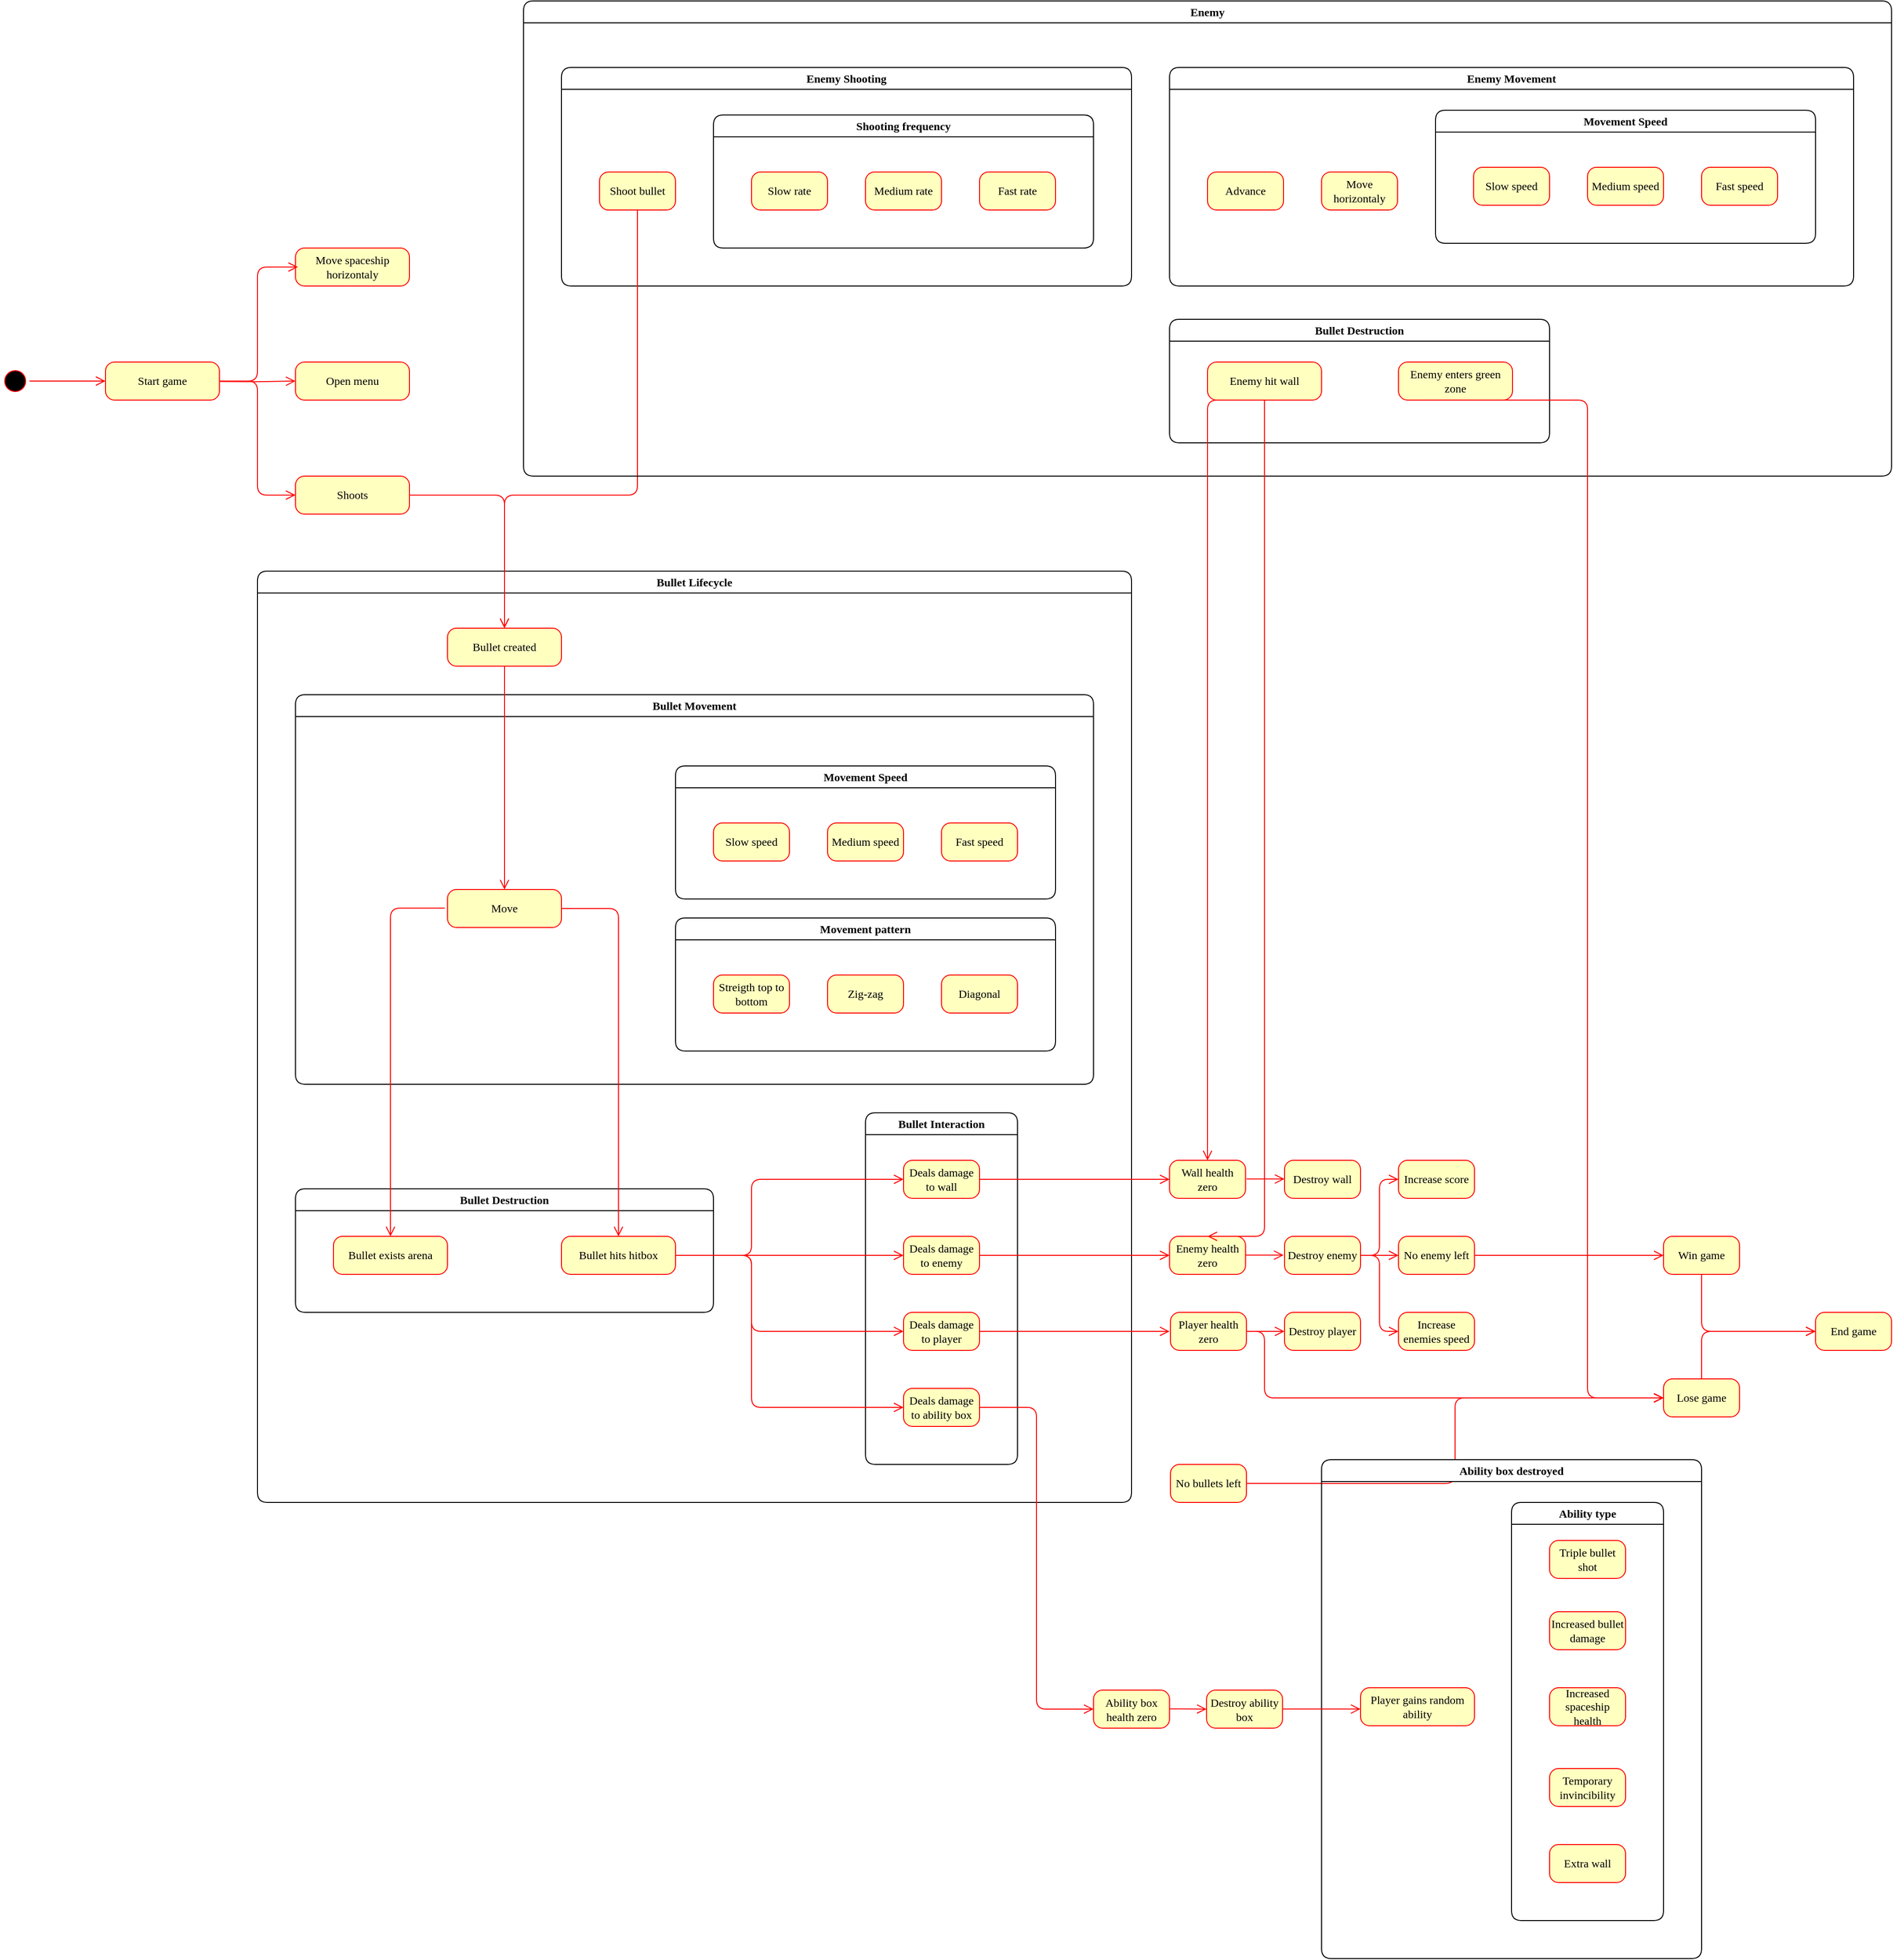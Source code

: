 <mxfile version="26.0.16">
  <diagram name="Page-1" id="58cdce13-f638-feb5-8d6f-7d28b1aa9fa0">
    <mxGraphModel dx="2868" dy="2520" grid="1" gridSize="10" guides="1" tooltips="1" connect="1" arrows="1" fold="1" page="1" pageScale="1" pageWidth="1100" pageHeight="850" background="none" math="0" shadow="0">
      <root>
        <mxCell id="0" />
        <mxCell id="1" parent="0" />
        <mxCell id="GzeZsDVcEpQS9nTUBENs-1" value="" style="ellipse;html=1;shape=startState;fillColor=#000000;strokeColor=#ff0000;rounded=1;shadow=0;comic=0;labelBackgroundColor=none;fontFamily=Verdana;fontSize=12;fontColor=#000000;align=center;direction=south;" vertex="1" parent="1">
          <mxGeometry x="130" y="5" width="30" height="30" as="geometry" />
        </mxCell>
        <mxCell id="GzeZsDVcEpQS9nTUBENs-2" value="&lt;font style=&quot;color: rgb(0, 0, 0);&quot;&gt;Start game&lt;/font&gt;" style="rounded=1;whiteSpace=wrap;html=1;arcSize=24;fillColor=#ffffc0;strokeColor=#ff0000;shadow=0;comic=0;labelBackgroundColor=none;fontFamily=Verdana;fontSize=12;fontColor=#000000;align=center;" vertex="1" parent="1">
          <mxGeometry x="240" width="120" height="40" as="geometry" />
        </mxCell>
        <mxCell id="GzeZsDVcEpQS9nTUBENs-3" style="edgeStyle=orthogonalEdgeStyle;html=1;labelBackgroundColor=none;endArrow=open;endSize=8;strokeColor=#ff0000;fontFamily=Verdana;fontSize=12;align=left;" edge="1" source="GzeZsDVcEpQS9nTUBENs-1" target="GzeZsDVcEpQS9nTUBENs-2" parent="1">
          <mxGeometry relative="1" as="geometry" />
        </mxCell>
        <mxCell id="GzeZsDVcEpQS9nTUBENs-4" value="&lt;span style=&quot;color: rgb(0, 0, 0);&quot;&gt;Open menu&lt;/span&gt;" style="rounded=1;whiteSpace=wrap;html=1;arcSize=24;fillColor=#ffffc0;strokeColor=#ff0000;shadow=0;comic=0;labelBackgroundColor=none;fontFamily=Verdana;fontSize=12;fontColor=#000000;align=center;" vertex="1" parent="1">
          <mxGeometry x="440" width="120" height="40" as="geometry" />
        </mxCell>
        <mxCell id="GzeZsDVcEpQS9nTUBENs-5" style="edgeStyle=orthogonalEdgeStyle;html=1;labelBackgroundColor=none;endArrow=open;endSize=8;strokeColor=#ff0000;fontFamily=Verdana;fontSize=12;align=left;exitX=1.007;exitY=0.514;exitDx=0;exitDy=0;exitPerimeter=0;" edge="1" parent="1" target="GzeZsDVcEpQS9nTUBENs-4" source="GzeZsDVcEpQS9nTUBENs-2">
          <mxGeometry relative="1" as="geometry">
            <mxPoint x="360" y="40" as="sourcePoint" />
            <Array as="points" />
          </mxGeometry>
        </mxCell>
        <mxCell id="GzeZsDVcEpQS9nTUBENs-8" value="&lt;font style=&quot;color: rgb(0, 0, 0);&quot;&gt;Move spaceship horizontaly&lt;/font&gt;" style="rounded=1;whiteSpace=wrap;html=1;arcSize=24;fillColor=#ffffc0;strokeColor=#ff0000;shadow=0;comic=0;labelBackgroundColor=none;fontFamily=Verdana;fontSize=12;fontColor=#000000;align=center;" vertex="1" parent="1">
          <mxGeometry x="440" y="-120" width="120" height="40" as="geometry" />
        </mxCell>
        <mxCell id="GzeZsDVcEpQS9nTUBENs-9" style="edgeStyle=orthogonalEdgeStyle;html=1;labelBackgroundColor=none;endArrow=open;endSize=8;strokeColor=#ff0000;fontFamily=Verdana;fontSize=12;align=left;exitX=1;exitY=0.5;exitDx=0;exitDy=0;entryX=0.022;entryY=0.489;entryDx=0;entryDy=0;entryPerimeter=0;" edge="1" parent="1" target="GzeZsDVcEpQS9nTUBENs-8" source="GzeZsDVcEpQS9nTUBENs-2">
          <mxGeometry relative="1" as="geometry">
            <mxPoint x="360" y="-80" as="sourcePoint" />
            <Array as="points">
              <mxPoint x="400" y="20" />
              <mxPoint x="400" y="-100" />
              <mxPoint x="443" y="-100" />
            </Array>
          </mxGeometry>
        </mxCell>
        <mxCell id="GzeZsDVcEpQS9nTUBENs-12" value="&lt;span style=&quot;color: rgb(0, 0, 0);&quot;&gt;Shoots&lt;/span&gt;" style="rounded=1;whiteSpace=wrap;html=1;arcSize=24;fillColor=#ffffc0;strokeColor=#ff0000;shadow=0;comic=0;labelBackgroundColor=none;fontFamily=Verdana;fontSize=12;fontColor=#000000;align=center;" vertex="1" parent="1">
          <mxGeometry x="440" y="120" width="120" height="40" as="geometry" />
        </mxCell>
        <mxCell id="GzeZsDVcEpQS9nTUBENs-14" style="edgeStyle=orthogonalEdgeStyle;html=1;labelBackgroundColor=none;endArrow=open;endSize=8;strokeColor=#ff0000;fontFamily=Verdana;fontSize=12;align=left;exitX=1;exitY=0.5;exitDx=0;exitDy=0;entryX=0;entryY=0.5;entryDx=0;entryDy=0;" edge="1" parent="1" source="GzeZsDVcEpQS9nTUBENs-2" target="GzeZsDVcEpQS9nTUBENs-12">
          <mxGeometry relative="1" as="geometry">
            <mxPoint x="370" y="50" as="sourcePoint" />
            <mxPoint x="453" y="-71" as="targetPoint" />
            <Array as="points">
              <mxPoint x="400" y="20" />
              <mxPoint x="400" y="140" />
            </Array>
          </mxGeometry>
        </mxCell>
        <mxCell id="GzeZsDVcEpQS9nTUBENs-39" value="Bullet Lifecycle" style="swimlane;whiteSpace=wrap;html=1;rounded=1;shadow=0;comic=0;labelBackgroundColor=none;strokeWidth=1;fontFamily=Verdana;fontSize=12;align=center;" vertex="1" parent="1">
          <mxGeometry x="400" y="220" width="920" height="980" as="geometry">
            <mxRectangle x="95" y="495" width="100" height="30" as="alternateBounds" />
          </mxGeometry>
        </mxCell>
        <mxCell id="GzeZsDVcEpQS9nTUBENs-40" value="Bullet Movement" style="swimlane;whiteSpace=wrap;html=1;rounded=1;shadow=0;comic=0;labelBackgroundColor=none;strokeWidth=1;fontFamily=Verdana;fontSize=12;align=center;" vertex="1" parent="GzeZsDVcEpQS9nTUBENs-39">
          <mxGeometry x="40" y="130" width="840" height="410" as="geometry">
            <mxRectangle x="95" y="495" width="100" height="30" as="alternateBounds" />
          </mxGeometry>
        </mxCell>
        <mxCell id="GzeZsDVcEpQS9nTUBENs-45" value="Movement Speed" style="swimlane;whiteSpace=wrap;html=1;rounded=1;shadow=0;comic=0;labelBackgroundColor=none;strokeWidth=1;fontFamily=Verdana;fontSize=12;align=center;" vertex="1" parent="GzeZsDVcEpQS9nTUBENs-40">
          <mxGeometry x="400" y="75" width="400" height="140" as="geometry">
            <mxRectangle x="95" y="495" width="100" height="30" as="alternateBounds" />
          </mxGeometry>
        </mxCell>
        <mxCell id="GzeZsDVcEpQS9nTUBENs-46" value="&lt;font style=&quot;color: rgb(0, 0, 0);&quot;&gt;Slow speed&lt;/font&gt;" style="rounded=1;whiteSpace=wrap;html=1;arcSize=24;fillColor=#ffffc0;strokeColor=#ff0000;shadow=0;comic=0;labelBackgroundColor=none;fontFamily=Verdana;fontSize=12;fontColor=#000000;align=center;" vertex="1" parent="GzeZsDVcEpQS9nTUBENs-45">
          <mxGeometry x="40" y="60" width="80" height="40" as="geometry" />
        </mxCell>
        <mxCell id="GzeZsDVcEpQS9nTUBENs-47" value="&lt;font style=&quot;color: rgb(0, 0, 0);&quot;&gt;Medium speed&lt;/font&gt;" style="rounded=1;whiteSpace=wrap;html=1;arcSize=24;fillColor=#ffffc0;strokeColor=#ff0000;shadow=0;comic=0;labelBackgroundColor=none;fontFamily=Verdana;fontSize=12;fontColor=#000000;align=center;" vertex="1" parent="GzeZsDVcEpQS9nTUBENs-45">
          <mxGeometry x="160" y="60" width="80" height="40" as="geometry" />
        </mxCell>
        <mxCell id="GzeZsDVcEpQS9nTUBENs-48" value="&lt;font style=&quot;color: rgb(0, 0, 0);&quot;&gt;Fast speed&lt;/font&gt;" style="rounded=1;whiteSpace=wrap;html=1;arcSize=24;fillColor=#ffffc0;strokeColor=#ff0000;shadow=0;comic=0;labelBackgroundColor=none;fontFamily=Verdana;fontSize=12;fontColor=#000000;align=center;" vertex="1" parent="GzeZsDVcEpQS9nTUBENs-45">
          <mxGeometry x="280" y="60" width="80" height="40" as="geometry" />
        </mxCell>
        <mxCell id="GzeZsDVcEpQS9nTUBENs-49" value="Movement pattern" style="swimlane;whiteSpace=wrap;html=1;rounded=1;shadow=0;comic=0;labelBackgroundColor=none;strokeWidth=1;fontFamily=Verdana;fontSize=12;align=center;" vertex="1" parent="GzeZsDVcEpQS9nTUBENs-40">
          <mxGeometry x="400" y="235" width="400" height="140" as="geometry">
            <mxRectangle x="95" y="495" width="100" height="30" as="alternateBounds" />
          </mxGeometry>
        </mxCell>
        <mxCell id="GzeZsDVcEpQS9nTUBENs-50" value="&lt;font style=&quot;color: rgb(0, 0, 0);&quot;&gt;Streigth top to bottom&lt;/font&gt;" style="rounded=1;whiteSpace=wrap;html=1;arcSize=24;fillColor=#ffffc0;strokeColor=#ff0000;shadow=0;comic=0;labelBackgroundColor=none;fontFamily=Verdana;fontSize=12;fontColor=#000000;align=center;" vertex="1" parent="GzeZsDVcEpQS9nTUBENs-49">
          <mxGeometry x="40" y="60" width="80" height="40" as="geometry" />
        </mxCell>
        <mxCell id="GzeZsDVcEpQS9nTUBENs-51" value="&lt;font style=&quot;color: rgb(0, 0, 0);&quot;&gt;Zig-zag&lt;/font&gt;" style="rounded=1;whiteSpace=wrap;html=1;arcSize=24;fillColor=#ffffc0;strokeColor=#ff0000;shadow=0;comic=0;labelBackgroundColor=none;fontFamily=Verdana;fontSize=12;fontColor=#000000;align=center;" vertex="1" parent="GzeZsDVcEpQS9nTUBENs-49">
          <mxGeometry x="160" y="60" width="80" height="40" as="geometry" />
        </mxCell>
        <mxCell id="GzeZsDVcEpQS9nTUBENs-52" value="&lt;font style=&quot;color: rgb(0, 0, 0);&quot;&gt;Diagonal&lt;/font&gt;" style="rounded=1;whiteSpace=wrap;html=1;arcSize=24;fillColor=#ffffc0;strokeColor=#ff0000;shadow=0;comic=0;labelBackgroundColor=none;fontFamily=Verdana;fontSize=12;fontColor=#000000;align=center;" vertex="1" parent="GzeZsDVcEpQS9nTUBENs-49">
          <mxGeometry x="280" y="60" width="80" height="40" as="geometry" />
        </mxCell>
        <mxCell id="GzeZsDVcEpQS9nTUBENs-42" value="&lt;font style=&quot;color: rgb(0, 0, 0);&quot;&gt;Move&lt;/font&gt;" style="rounded=1;whiteSpace=wrap;html=1;arcSize=24;fillColor=#ffffc0;strokeColor=#ff0000;shadow=0;comic=0;labelBackgroundColor=none;fontFamily=Verdana;fontSize=12;fontColor=#000000;align=center;" vertex="1" parent="GzeZsDVcEpQS9nTUBENs-40">
          <mxGeometry x="160" y="205" width="120" height="40" as="geometry" />
        </mxCell>
        <mxCell id="GzeZsDVcEpQS9nTUBENs-41" value="&lt;font style=&quot;color: rgb(0, 0, 0);&quot;&gt;Bullet created&lt;/font&gt;" style="rounded=1;whiteSpace=wrap;html=1;arcSize=24;fillColor=#ffffc0;strokeColor=#ff0000;shadow=0;comic=0;labelBackgroundColor=none;fontFamily=Verdana;fontSize=12;fontColor=#000000;align=center;" vertex="1" parent="GzeZsDVcEpQS9nTUBENs-39">
          <mxGeometry x="200" y="60" width="120" height="40" as="geometry" />
        </mxCell>
        <mxCell id="GzeZsDVcEpQS9nTUBENs-43" style="edgeStyle=orthogonalEdgeStyle;html=1;labelBackgroundColor=none;endArrow=open;endSize=8;strokeColor=#ff0000;fontFamily=Verdana;fontSize=12;align=left;exitX=0.5;exitY=1;exitDx=0;exitDy=0;entryX=0.5;entryY=0;entryDx=0;entryDy=0;" edge="1" parent="GzeZsDVcEpQS9nTUBENs-39" source="GzeZsDVcEpQS9nTUBENs-41" target="GzeZsDVcEpQS9nTUBENs-42">
          <mxGeometry relative="1" as="geometry">
            <mxPoint x="240" y="100" as="sourcePoint" />
            <mxPoint x="-80" y="220" as="targetPoint" />
            <Array as="points">
              <mxPoint x="260" y="180" />
              <mxPoint x="260" y="180" />
            </Array>
          </mxGeometry>
        </mxCell>
        <mxCell id="GzeZsDVcEpQS9nTUBENs-55" value="Bullet Interaction" style="swimlane;whiteSpace=wrap;html=1;rounded=1;shadow=0;comic=0;labelBackgroundColor=none;strokeWidth=1;fontFamily=Verdana;fontSize=12;align=center;" vertex="1" parent="GzeZsDVcEpQS9nTUBENs-39">
          <mxGeometry x="640" y="570" width="160" height="370" as="geometry">
            <mxRectangle x="95" y="495" width="100" height="30" as="alternateBounds" />
          </mxGeometry>
        </mxCell>
        <mxCell id="GzeZsDVcEpQS9nTUBENs-152" value="&lt;font style=&quot;color: rgb(0, 0, 0);&quot;&gt;Deals damage to player&lt;/font&gt;" style="rounded=1;whiteSpace=wrap;html=1;arcSize=24;fillColor=#ffffc0;strokeColor=#ff0000;shadow=0;comic=0;labelBackgroundColor=none;fontFamily=Verdana;fontSize=12;fontColor=#000000;align=center;" vertex="1" parent="GzeZsDVcEpQS9nTUBENs-55">
          <mxGeometry x="40" y="210" width="80" height="40" as="geometry" />
        </mxCell>
        <mxCell id="GzeZsDVcEpQS9nTUBENs-151" value="&lt;font style=&quot;color: rgb(0, 0, 0);&quot;&gt;Deals damage to ability box&lt;/font&gt;" style="rounded=1;whiteSpace=wrap;html=1;arcSize=24;fillColor=#ffffc0;strokeColor=#ff0000;shadow=0;comic=0;labelBackgroundColor=none;fontFamily=Verdana;fontSize=12;fontColor=#000000;align=center;" vertex="1" parent="GzeZsDVcEpQS9nTUBENs-55">
          <mxGeometry x="40" y="290" width="80" height="40" as="geometry" />
        </mxCell>
        <mxCell id="GzeZsDVcEpQS9nTUBENs-195" value="&lt;font style=&quot;color: rgb(0, 0, 0);&quot;&gt;Deals damage to enemy&lt;/font&gt;" style="rounded=1;whiteSpace=wrap;html=1;arcSize=24;fillColor=#ffffc0;strokeColor=#ff0000;shadow=0;comic=0;labelBackgroundColor=none;fontFamily=Verdana;fontSize=12;fontColor=#000000;align=center;" vertex="1" parent="GzeZsDVcEpQS9nTUBENs-55">
          <mxGeometry x="40" y="130" width="80" height="40" as="geometry" />
        </mxCell>
        <mxCell id="GzeZsDVcEpQS9nTUBENs-194" value="&lt;font style=&quot;color: rgb(0, 0, 0);&quot;&gt;Deals damage to wall&lt;/font&gt;" style="rounded=1;whiteSpace=wrap;html=1;arcSize=24;fillColor=#ffffc0;strokeColor=#ff0000;shadow=0;comic=0;labelBackgroundColor=none;fontFamily=Verdana;fontSize=12;fontColor=#000000;align=center;" vertex="1" parent="GzeZsDVcEpQS9nTUBENs-55">
          <mxGeometry x="40" y="50" width="80" height="40" as="geometry" />
        </mxCell>
        <mxCell id="GzeZsDVcEpQS9nTUBENs-25" value="Bullet Destruction" style="swimlane;whiteSpace=wrap;html=1;rounded=1;shadow=0;comic=0;labelBackgroundColor=none;strokeWidth=1;fontFamily=Verdana;fontSize=12;align=center;startSize=23;" vertex="1" parent="GzeZsDVcEpQS9nTUBENs-39">
          <mxGeometry x="40" y="650" width="440" height="130" as="geometry">
            <mxRectangle x="95" y="495" width="100" height="30" as="alternateBounds" />
          </mxGeometry>
        </mxCell>
        <mxCell id="GzeZsDVcEpQS9nTUBENs-37" value="&lt;font style=&quot;color: rgb(0, 0, 0);&quot;&gt;Bullet exists arena&lt;/font&gt;" style="rounded=1;whiteSpace=wrap;html=1;arcSize=24;fillColor=#ffffc0;strokeColor=#ff0000;shadow=0;comic=0;labelBackgroundColor=none;fontFamily=Verdana;fontSize=12;fontColor=#000000;align=center;" vertex="1" parent="GzeZsDVcEpQS9nTUBENs-25">
          <mxGeometry x="40" y="50" width="120" height="40" as="geometry" />
        </mxCell>
        <mxCell id="GzeZsDVcEpQS9nTUBENs-83" value="&lt;font style=&quot;color: rgb(0, 0, 0);&quot;&gt;Bullet hits hitbox&lt;/font&gt;" style="rounded=1;whiteSpace=wrap;html=1;arcSize=24;fillColor=#ffffc0;strokeColor=#ff0000;shadow=0;comic=0;labelBackgroundColor=none;fontFamily=Verdana;fontSize=12;fontColor=#000000;align=center;" vertex="1" parent="GzeZsDVcEpQS9nTUBENs-25">
          <mxGeometry x="280" y="50" width="120" height="40" as="geometry" />
        </mxCell>
        <mxCell id="GzeZsDVcEpQS9nTUBENs-53" style="edgeStyle=orthogonalEdgeStyle;html=1;labelBackgroundColor=none;endArrow=open;endSize=8;strokeColor=#ff0000;fontFamily=Verdana;fontSize=12;align=left;exitX=-0.023;exitY=0.49;exitDx=0;exitDy=0;exitPerimeter=0;entryX=0.5;entryY=0;entryDx=0;entryDy=0;" edge="1" parent="GzeZsDVcEpQS9nTUBENs-39" source="GzeZsDVcEpQS9nTUBENs-42" target="GzeZsDVcEpQS9nTUBENs-37">
          <mxGeometry relative="1" as="geometry">
            <mxPoint x="240" y="335" as="sourcePoint" />
            <mxPoint x="120" y="635" as="targetPoint" />
            <Array as="points">
              <mxPoint x="140" y="355" />
            </Array>
          </mxGeometry>
        </mxCell>
        <mxCell id="GzeZsDVcEpQS9nTUBENs-54" style="edgeStyle=orthogonalEdgeStyle;html=1;labelBackgroundColor=none;endArrow=open;endSize=8;strokeColor=#ff0000;fontFamily=Verdana;fontSize=12;align=left;exitX=1;exitY=0.5;exitDx=0;exitDy=0;entryX=0.5;entryY=0;entryDx=0;entryDy=0;" edge="1" parent="GzeZsDVcEpQS9nTUBENs-39" source="GzeZsDVcEpQS9nTUBENs-42" target="GzeZsDVcEpQS9nTUBENs-83">
          <mxGeometry relative="1" as="geometry">
            <mxPoint x="130" y="280" as="sourcePoint" />
            <mxPoint x="360" y="635" as="targetPoint" />
            <Array as="points">
              <mxPoint x="380" y="355" />
            </Array>
          </mxGeometry>
        </mxCell>
        <mxCell id="GzeZsDVcEpQS9nTUBENs-85" style="edgeStyle=orthogonalEdgeStyle;html=1;labelBackgroundColor=none;endArrow=open;endSize=8;strokeColor=#ff0000;fontFamily=Verdana;fontSize=12;align=left;exitX=1;exitY=0.5;exitDx=0;exitDy=0;entryX=0;entryY=0.5;entryDx=0;entryDy=0;" edge="1" parent="GzeZsDVcEpQS9nTUBENs-39" source="GzeZsDVcEpQS9nTUBENs-83">
          <mxGeometry relative="1" as="geometry">
            <mxPoint x="330" y="365" as="sourcePoint" />
            <mxPoint x="680" y="640" as="targetPoint" />
            <Array as="points">
              <mxPoint x="520" y="720" />
              <mxPoint x="520" y="640" />
            </Array>
          </mxGeometry>
        </mxCell>
        <mxCell id="GzeZsDVcEpQS9nTUBENs-87" style="edgeStyle=orthogonalEdgeStyle;html=1;labelBackgroundColor=none;endArrow=open;endSize=8;strokeColor=#ff0000;fontFamily=Verdana;fontSize=12;align=left;entryX=0;entryY=0.5;entryDx=0;entryDy=0;exitX=1;exitY=0.5;exitDx=0;exitDy=0;" edge="1" parent="GzeZsDVcEpQS9nTUBENs-39" source="GzeZsDVcEpQS9nTUBENs-83">
          <mxGeometry relative="1" as="geometry">
            <mxPoint x="450" y="730" as="sourcePoint" />
            <mxPoint x="680" y="800" as="targetPoint" />
            <Array as="points">
              <mxPoint x="520" y="720" />
              <mxPoint x="520" y="800" />
            </Array>
          </mxGeometry>
        </mxCell>
        <mxCell id="GzeZsDVcEpQS9nTUBENs-135" style="edgeStyle=elbowEdgeStyle;html=1;labelBackgroundColor=none;endArrow=open;endSize=8;strokeColor=#ff0000;fontFamily=Verdana;fontSize=12;align=left;entryX=0;entryY=0.5;entryDx=0;entryDy=0;" edge="1" parent="GzeZsDVcEpQS9nTUBENs-39">
          <mxGeometry relative="1" as="geometry">
            <mxPoint x="760" y="720" as="sourcePoint" />
            <mxPoint x="960" y="720" as="targetPoint" />
          </mxGeometry>
        </mxCell>
        <mxCell id="GzeZsDVcEpQS9nTUBENs-86" style="edgeStyle=orthogonalEdgeStyle;html=1;labelBackgroundColor=none;endArrow=open;endSize=8;strokeColor=#ff0000;fontFamily=Verdana;fontSize=12;align=left;entryX=0;entryY=0.5;entryDx=0;entryDy=0;" edge="1" parent="1">
          <mxGeometry relative="1" as="geometry">
            <mxPoint x="840" y="940" as="sourcePoint" />
            <mxPoint x="1080" y="940" as="targetPoint" />
            <Array as="points">
              <mxPoint x="1000" y="940" />
              <mxPoint x="1000" y="940" />
            </Array>
          </mxGeometry>
        </mxCell>
        <mxCell id="GzeZsDVcEpQS9nTUBENs-88" style="edgeStyle=orthogonalEdgeStyle;html=1;labelBackgroundColor=none;endArrow=open;endSize=8;strokeColor=#ff0000;fontFamily=Verdana;fontSize=12;align=left;entryX=0;entryY=0.5;entryDx=0;entryDy=0;" edge="1" parent="1">
          <mxGeometry relative="1" as="geometry">
            <mxPoint x="840" y="940" as="sourcePoint" />
            <mxPoint x="1080" y="1100" as="targetPoint" />
            <Array as="points">
              <mxPoint x="920" y="940" />
              <mxPoint x="920" y="1100" />
            </Array>
          </mxGeometry>
        </mxCell>
        <mxCell id="GzeZsDVcEpQS9nTUBENs-90" style="edgeStyle=orthogonalEdgeStyle;html=1;labelBackgroundColor=none;endArrow=open;endSize=8;strokeColor=#ff0000;fontFamily=Verdana;fontSize=12;align=left;exitX=1;exitY=0.5;exitDx=0;exitDy=0;entryX=0.5;entryY=0;entryDx=0;entryDy=0;" edge="1" parent="1" source="GzeZsDVcEpQS9nTUBENs-12" target="GzeZsDVcEpQS9nTUBENs-41">
          <mxGeometry relative="1" as="geometry">
            <mxPoint x="670" y="330" as="sourcePoint" />
            <mxPoint x="920" y="30" as="targetPoint" />
            <Array as="points">
              <mxPoint x="660" y="140" />
            </Array>
          </mxGeometry>
        </mxCell>
        <mxCell id="GzeZsDVcEpQS9nTUBENs-91" value="Shooting frequency" style="swimlane;whiteSpace=wrap;html=1;rounded=1;shadow=0;comic=0;labelBackgroundColor=none;strokeWidth=1;fontFamily=Verdana;fontSize=12;align=center;" vertex="1" parent="1">
          <mxGeometry x="880" y="-260" width="400" height="140" as="geometry">
            <mxRectangle x="95" y="495" width="100" height="30" as="alternateBounds" />
          </mxGeometry>
        </mxCell>
        <mxCell id="GzeZsDVcEpQS9nTUBENs-92" value="&lt;font style=&quot;color: rgb(0, 0, 0);&quot;&gt;Slow rate&lt;/font&gt;" style="rounded=1;whiteSpace=wrap;html=1;arcSize=24;fillColor=#ffffc0;strokeColor=#ff0000;shadow=0;comic=0;labelBackgroundColor=none;fontFamily=Verdana;fontSize=12;fontColor=#000000;align=center;" vertex="1" parent="GzeZsDVcEpQS9nTUBENs-91">
          <mxGeometry x="40" y="60" width="80" height="40" as="geometry" />
        </mxCell>
        <mxCell id="GzeZsDVcEpQS9nTUBENs-93" value="&lt;font style=&quot;color: rgb(0, 0, 0);&quot;&gt;Medium rate&lt;/font&gt;" style="rounded=1;whiteSpace=wrap;html=1;arcSize=24;fillColor=#ffffc0;strokeColor=#ff0000;shadow=0;comic=0;labelBackgroundColor=none;fontFamily=Verdana;fontSize=12;fontColor=#000000;align=center;" vertex="1" parent="GzeZsDVcEpQS9nTUBENs-91">
          <mxGeometry x="160" y="60" width="80" height="40" as="geometry" />
        </mxCell>
        <mxCell id="GzeZsDVcEpQS9nTUBENs-94" value="&lt;font style=&quot;color: rgb(0, 0, 0);&quot;&gt;Fast rate&lt;/font&gt;" style="rounded=1;whiteSpace=wrap;html=1;arcSize=24;fillColor=#ffffc0;strokeColor=#ff0000;shadow=0;comic=0;labelBackgroundColor=none;fontFamily=Verdana;fontSize=12;fontColor=#000000;align=center;" vertex="1" parent="GzeZsDVcEpQS9nTUBENs-91">
          <mxGeometry x="280" y="60" width="80" height="40" as="geometry" />
        </mxCell>
        <mxCell id="GzeZsDVcEpQS9nTUBENs-95" value="Enemy Shooting" style="swimlane;whiteSpace=wrap;html=1;rounded=1;shadow=0;comic=0;labelBackgroundColor=none;strokeWidth=1;fontFamily=Verdana;fontSize=12;align=center;" vertex="1" parent="1">
          <mxGeometry x="720" y="-310" width="600" height="230" as="geometry">
            <mxRectangle x="95" y="495" width="100" height="30" as="alternateBounds" />
          </mxGeometry>
        </mxCell>
        <mxCell id="GzeZsDVcEpQS9nTUBENs-99" value="&lt;font style=&quot;color: rgb(0, 0, 0);&quot;&gt;Shoot bullet&lt;/font&gt;" style="rounded=1;whiteSpace=wrap;html=1;arcSize=24;fillColor=#ffffc0;strokeColor=#ff0000;shadow=0;comic=0;labelBackgroundColor=none;fontFamily=Verdana;fontSize=12;fontColor=#000000;align=center;" vertex="1" parent="GzeZsDVcEpQS9nTUBENs-95">
          <mxGeometry x="40" y="110" width="80" height="40" as="geometry" />
        </mxCell>
        <mxCell id="GzeZsDVcEpQS9nTUBENs-100" style="edgeStyle=orthogonalEdgeStyle;html=1;labelBackgroundColor=none;endArrow=open;endSize=8;strokeColor=#ff0000;fontFamily=Verdana;fontSize=12;align=left;exitX=0.5;exitY=1;exitDx=0;exitDy=0;entryX=0.5;entryY=0;entryDx=0;entryDy=0;" edge="1" parent="1" source="GzeZsDVcEpQS9nTUBENs-99" target="GzeZsDVcEpQS9nTUBENs-41">
          <mxGeometry relative="1" as="geometry">
            <mxPoint x="570" y="150" as="sourcePoint" />
            <mxPoint x="670" y="290" as="targetPoint" />
            <Array as="points">
              <mxPoint x="800" y="140" />
              <mxPoint x="660" y="140" />
            </Array>
          </mxGeometry>
        </mxCell>
        <mxCell id="GzeZsDVcEpQS9nTUBENs-101" value="Enemy Movement" style="swimlane;whiteSpace=wrap;html=1;rounded=1;shadow=0;comic=0;labelBackgroundColor=none;strokeWidth=1;fontFamily=Verdana;fontSize=12;align=center;startSize=23;" vertex="1" parent="1">
          <mxGeometry x="1360" y="-310" width="720" height="230" as="geometry">
            <mxRectangle x="95" y="495" width="100" height="30" as="alternateBounds" />
          </mxGeometry>
        </mxCell>
        <mxCell id="GzeZsDVcEpQS9nTUBENs-102" value="&lt;font style=&quot;color: rgb(0, 0, 0);&quot;&gt;Advance&lt;/font&gt;" style="rounded=1;whiteSpace=wrap;html=1;arcSize=24;fillColor=#ffffc0;strokeColor=#ff0000;shadow=0;comic=0;labelBackgroundColor=none;fontFamily=Verdana;fontSize=12;fontColor=#000000;align=center;" vertex="1" parent="GzeZsDVcEpQS9nTUBENs-101">
          <mxGeometry x="40" y="110" width="80" height="40" as="geometry" />
        </mxCell>
        <mxCell id="GzeZsDVcEpQS9nTUBENs-103" value="&lt;font style=&quot;color: rgb(0, 0, 0);&quot;&gt;Move horizontaly&lt;/font&gt;" style="rounded=1;whiteSpace=wrap;html=1;arcSize=24;fillColor=#ffffc0;strokeColor=#ff0000;shadow=0;comic=0;labelBackgroundColor=none;fontFamily=Verdana;fontSize=12;fontColor=#000000;align=center;" vertex="1" parent="GzeZsDVcEpQS9nTUBENs-101">
          <mxGeometry x="160" y="110" width="80" height="40" as="geometry" />
        </mxCell>
        <mxCell id="GzeZsDVcEpQS9nTUBENs-108" value="Movement Speed" style="swimlane;whiteSpace=wrap;html=1;rounded=1;shadow=0;comic=0;labelBackgroundColor=none;strokeWidth=1;fontFamily=Verdana;fontSize=12;align=center;" vertex="1" parent="GzeZsDVcEpQS9nTUBENs-101">
          <mxGeometry x="280" y="45" width="400" height="140" as="geometry">
            <mxRectangle x="95" y="495" width="100" height="30" as="alternateBounds" />
          </mxGeometry>
        </mxCell>
        <mxCell id="GzeZsDVcEpQS9nTUBENs-109" value="&lt;font style=&quot;color: rgb(0, 0, 0);&quot;&gt;Slow speed&lt;/font&gt;" style="rounded=1;whiteSpace=wrap;html=1;arcSize=24;fillColor=#ffffc0;strokeColor=#ff0000;shadow=0;comic=0;labelBackgroundColor=none;fontFamily=Verdana;fontSize=12;fontColor=#000000;align=center;" vertex="1" parent="GzeZsDVcEpQS9nTUBENs-108">
          <mxGeometry x="40" y="60" width="80" height="40" as="geometry" />
        </mxCell>
        <mxCell id="GzeZsDVcEpQS9nTUBENs-110" value="&lt;font style=&quot;color: rgb(0, 0, 0);&quot;&gt;Medium speed&lt;/font&gt;" style="rounded=1;whiteSpace=wrap;html=1;arcSize=24;fillColor=#ffffc0;strokeColor=#ff0000;shadow=0;comic=0;labelBackgroundColor=none;fontFamily=Verdana;fontSize=12;fontColor=#000000;align=center;" vertex="1" parent="GzeZsDVcEpQS9nTUBENs-108">
          <mxGeometry x="160" y="60" width="80" height="40" as="geometry" />
        </mxCell>
        <mxCell id="GzeZsDVcEpQS9nTUBENs-111" value="&lt;font style=&quot;color: rgb(0, 0, 0);&quot;&gt;Fast speed&lt;/font&gt;" style="rounded=1;whiteSpace=wrap;html=1;arcSize=24;fillColor=#ffffc0;strokeColor=#ff0000;shadow=0;comic=0;labelBackgroundColor=none;fontFamily=Verdana;fontSize=12;fontColor=#000000;align=center;" vertex="1" parent="GzeZsDVcEpQS9nTUBENs-108">
          <mxGeometry x="280" y="60" width="80" height="40" as="geometry" />
        </mxCell>
        <mxCell id="GzeZsDVcEpQS9nTUBENs-112" value="Enemy" style="swimlane;whiteSpace=wrap;html=1;rounded=1;shadow=0;comic=0;labelBackgroundColor=none;strokeWidth=1;fontFamily=Verdana;fontSize=12;align=center;" vertex="1" parent="1">
          <mxGeometry x="680" y="-380" width="1440" height="500" as="geometry">
            <mxRectangle x="95" y="495" width="100" height="30" as="alternateBounds" />
          </mxGeometry>
        </mxCell>
        <mxCell id="GzeZsDVcEpQS9nTUBENs-191" value="Bullet Destruction" style="swimlane;whiteSpace=wrap;html=1;rounded=1;shadow=0;comic=0;labelBackgroundColor=none;strokeWidth=1;fontFamily=Verdana;fontSize=12;align=center;startSize=23;" vertex="1" parent="GzeZsDVcEpQS9nTUBENs-112">
          <mxGeometry x="680" y="335" width="400" height="130" as="geometry">
            <mxRectangle x="95" y="495" width="100" height="30" as="alternateBounds" />
          </mxGeometry>
        </mxCell>
        <mxCell id="GzeZsDVcEpQS9nTUBENs-192" value="&lt;font style=&quot;color: rgb(0, 0, 0);&quot;&gt;Enemy enters green zone&lt;/font&gt;" style="rounded=1;whiteSpace=wrap;html=1;arcSize=24;fillColor=#ffffc0;strokeColor=#ff0000;shadow=0;comic=0;labelBackgroundColor=none;fontFamily=Verdana;fontSize=12;fontColor=#000000;align=center;" vertex="1" parent="GzeZsDVcEpQS9nTUBENs-191">
          <mxGeometry x="241" y="45" width="120" height="40" as="geometry" />
        </mxCell>
        <mxCell id="GzeZsDVcEpQS9nTUBENs-203" value="&lt;font style=&quot;color: rgb(0, 0, 0);&quot;&gt;Enemy hit wall&lt;/font&gt;" style="rounded=1;whiteSpace=wrap;html=1;arcSize=24;fillColor=#ffffc0;strokeColor=#ff0000;shadow=0;comic=0;labelBackgroundColor=none;fontFamily=Verdana;fontSize=12;fontColor=#000000;align=center;" vertex="1" parent="GzeZsDVcEpQS9nTUBENs-191">
          <mxGeometry x="40" y="45" width="120" height="40" as="geometry" />
        </mxCell>
        <mxCell id="GzeZsDVcEpQS9nTUBENs-123" value="&lt;font style=&quot;color: rgb(0, 0, 0);&quot;&gt;Destroy enemy&lt;/font&gt;" style="rounded=1;whiteSpace=wrap;html=1;arcSize=24;fillColor=#ffffc0;strokeColor=#ff0000;shadow=0;comic=0;labelBackgroundColor=none;fontFamily=Verdana;fontSize=12;fontColor=#000000;align=center;" vertex="1" parent="1">
          <mxGeometry x="1481" y="920" width="80" height="40" as="geometry" />
        </mxCell>
        <mxCell id="GzeZsDVcEpQS9nTUBENs-130" style="edgeStyle=elbowEdgeStyle;html=1;labelBackgroundColor=none;endArrow=open;endSize=8;strokeColor=#ff0000;fontFamily=Verdana;fontSize=12;align=left;entryX=0;entryY=0.494;entryDx=0;entryDy=0;entryPerimeter=0;" edge="1" parent="1">
          <mxGeometry relative="1" as="geometry">
            <mxPoint x="1440" y="939.78" as="sourcePoint" />
            <mxPoint x="1480" y="939.76" as="targetPoint" />
          </mxGeometry>
        </mxCell>
        <mxCell id="GzeZsDVcEpQS9nTUBENs-134" style="edgeStyle=elbowEdgeStyle;html=1;labelBackgroundColor=none;endArrow=open;endSize=8;strokeColor=#ff0000;fontFamily=Verdana;fontSize=12;align=left;entryX=0;entryY=0.5;entryDx=0;entryDy=0;" edge="1" parent="1">
          <mxGeometry relative="1" as="geometry">
            <mxPoint x="1160" y="860" as="sourcePoint" />
            <mxPoint x="1360" y="860" as="targetPoint" />
          </mxGeometry>
        </mxCell>
        <mxCell id="GzeZsDVcEpQS9nTUBENs-136" style="edgeStyle=elbowEdgeStyle;html=1;labelBackgroundColor=none;endArrow=open;endSize=8;strokeColor=#ff0000;fontFamily=Verdana;fontSize=12;align=left;exitX=1;exitY=0.5;exitDx=0;exitDy=0;" edge="1" parent="1">
          <mxGeometry relative="1" as="geometry">
            <mxPoint x="1160" y="1020" as="sourcePoint" />
            <mxPoint x="1360" y="1020" as="targetPoint" />
          </mxGeometry>
        </mxCell>
        <mxCell id="GzeZsDVcEpQS9nTUBENs-137" style="edgeStyle=elbowEdgeStyle;html=1;labelBackgroundColor=none;endArrow=open;endSize=8;strokeColor=#ff0000;fontFamily=Verdana;fontSize=12;align=left;exitX=1;exitY=0.5;exitDx=0;exitDy=0;entryX=0;entryY=0.5;entryDx=0;entryDy=0;" edge="1" parent="1" target="GzeZsDVcEpQS9nTUBENs-153">
          <mxGeometry relative="1" as="geometry">
            <mxPoint x="1160" y="1100" as="sourcePoint" />
            <mxPoint x="1240" y="1300" as="targetPoint" />
          </mxGeometry>
        </mxCell>
        <mxCell id="GzeZsDVcEpQS9nTUBENs-138" value="&lt;font style=&quot;color: rgb(0, 0, 0);&quot;&gt;End game&lt;/font&gt;" style="rounded=1;whiteSpace=wrap;html=1;arcSize=24;fillColor=#ffffc0;strokeColor=#ff0000;shadow=0;comic=0;labelBackgroundColor=none;fontFamily=Verdana;fontSize=12;fontColor=#000000;align=center;" vertex="1" parent="1">
          <mxGeometry x="2040" y="1000" width="80" height="40" as="geometry" />
        </mxCell>
        <mxCell id="GzeZsDVcEpQS9nTUBENs-139" style="edgeStyle=orthogonalEdgeStyle;html=1;labelBackgroundColor=none;endArrow=open;endSize=8;strokeColor=#ff0000;fontFamily=Verdana;fontSize=12;align=left;entryX=0;entryY=0.5;entryDx=0;entryDy=0;exitX=0.5;exitY=0;exitDx=0;exitDy=0;" edge="1" parent="1" source="GzeZsDVcEpQS9nTUBENs-158" target="GzeZsDVcEpQS9nTUBENs-138">
          <mxGeometry relative="1" as="geometry">
            <mxPoint x="1560" y="1180" as="sourcePoint" />
            <mxPoint x="1880" y="1275" as="targetPoint" />
            <Array as="points">
              <mxPoint x="1920" y="1020" />
            </Array>
          </mxGeometry>
        </mxCell>
        <mxCell id="GzeZsDVcEpQS9nTUBENs-140" style="edgeStyle=elbowEdgeStyle;html=1;labelBackgroundColor=none;endArrow=open;endSize=8;strokeColor=#ff0000;fontFamily=Verdana;fontSize=12;align=left;exitX=1;exitY=0.5;exitDx=0;exitDy=0;" edge="1" parent="1" source="GzeZsDVcEpQS9nTUBENs-123">
          <mxGeometry relative="1" as="geometry">
            <mxPoint x="1641" y="930" as="sourcePoint" />
            <mxPoint x="1601" y="940" as="targetPoint" />
          </mxGeometry>
        </mxCell>
        <mxCell id="GzeZsDVcEpQS9nTUBENs-141" value="&lt;font style=&quot;color: rgb(0, 0, 0);&quot;&gt;No enemy left&lt;/font&gt;" style="rounded=1;whiteSpace=wrap;html=1;arcSize=24;fillColor=#ffffc0;strokeColor=#ff0000;shadow=0;comic=0;labelBackgroundColor=none;fontFamily=Verdana;fontSize=12;fontColor=#000000;align=center;" vertex="1" parent="1">
          <mxGeometry x="1601" y="920" width="80" height="40" as="geometry" />
        </mxCell>
        <mxCell id="GzeZsDVcEpQS9nTUBENs-142" style="edgeStyle=elbowEdgeStyle;html=1;labelBackgroundColor=none;endArrow=open;endSize=8;strokeColor=#ff0000;fontFamily=Verdana;fontSize=12;align=left;exitX=0.5;exitY=1;exitDx=0;exitDy=0;entryX=0;entryY=0.5;entryDx=0;entryDy=0;" edge="1" parent="1" source="GzeZsDVcEpQS9nTUBENs-143" target="GzeZsDVcEpQS9nTUBENs-138">
          <mxGeometry relative="1" as="geometry">
            <mxPoint x="1700" y="880" as="sourcePoint" />
            <mxPoint x="1800" y="1020" as="targetPoint" />
            <Array as="points">
              <mxPoint x="1920" y="990" />
            </Array>
          </mxGeometry>
        </mxCell>
        <mxCell id="GzeZsDVcEpQS9nTUBENs-144" value="" style="edgeStyle=elbowEdgeStyle;html=1;labelBackgroundColor=none;endArrow=open;endSize=8;strokeColor=#ff0000;fontFamily=Verdana;fontSize=12;align=left;exitX=1;exitY=0.5;exitDx=0;exitDy=0;" edge="1" parent="1" source="GzeZsDVcEpQS9nTUBENs-141" target="GzeZsDVcEpQS9nTUBENs-143">
          <mxGeometry relative="1" as="geometry">
            <mxPoint x="1681" y="940" as="sourcePoint" />
            <mxPoint x="1801" y="1100" as="targetPoint" />
            <Array as="points" />
          </mxGeometry>
        </mxCell>
        <mxCell id="GzeZsDVcEpQS9nTUBENs-143" value="&lt;font style=&quot;color: rgb(0, 0, 0);&quot;&gt;Win game&lt;/font&gt;" style="rounded=1;whiteSpace=wrap;html=1;arcSize=24;fillColor=#ffffc0;strokeColor=#ff0000;shadow=0;comic=0;labelBackgroundColor=none;fontFamily=Verdana;fontSize=12;fontColor=#000000;align=center;" vertex="1" parent="1">
          <mxGeometry x="1880" y="920" width="80" height="40" as="geometry" />
        </mxCell>
        <mxCell id="GzeZsDVcEpQS9nTUBENs-145" value="&lt;font style=&quot;color: rgb(0, 0, 0);&quot;&gt;Increase enemies speed&lt;/font&gt;" style="rounded=1;whiteSpace=wrap;html=1;arcSize=24;fillColor=#ffffc0;strokeColor=#ff0000;shadow=0;comic=0;labelBackgroundColor=none;fontFamily=Verdana;fontSize=12;fontColor=#000000;align=center;" vertex="1" parent="1">
          <mxGeometry x="1601" y="1000" width="80" height="40" as="geometry" />
        </mxCell>
        <mxCell id="GzeZsDVcEpQS9nTUBENs-146" value="&lt;font style=&quot;color: rgb(0, 0, 0);&quot;&gt;Increase score&lt;/font&gt;" style="rounded=1;whiteSpace=wrap;html=1;arcSize=24;fillColor=#ffffc0;strokeColor=#ff0000;shadow=0;comic=0;labelBackgroundColor=none;fontFamily=Verdana;fontSize=12;fontColor=#000000;align=center;" vertex="1" parent="1">
          <mxGeometry x="1601" y="840" width="80" height="40" as="geometry" />
        </mxCell>
        <mxCell id="GzeZsDVcEpQS9nTUBENs-149" style="edgeStyle=elbowEdgeStyle;html=1;labelBackgroundColor=none;endArrow=open;endSize=8;strokeColor=#ff0000;fontFamily=Verdana;fontSize=12;align=left;entryX=0;entryY=0.5;entryDx=0;entryDy=0;" edge="1" parent="1" target="GzeZsDVcEpQS9nTUBENs-145">
          <mxGeometry relative="1" as="geometry">
            <mxPoint x="1561" y="940" as="sourcePoint" />
            <mxPoint x="1611" y="950" as="targetPoint" />
          </mxGeometry>
        </mxCell>
        <mxCell id="GzeZsDVcEpQS9nTUBENs-150" style="edgeStyle=elbowEdgeStyle;html=1;labelBackgroundColor=none;endArrow=open;endSize=8;strokeColor=#ff0000;fontFamily=Verdana;fontSize=12;align=left;entryX=0;entryY=0.5;entryDx=0;entryDy=0;" edge="1" parent="1" target="GzeZsDVcEpQS9nTUBENs-146">
          <mxGeometry relative="1" as="geometry">
            <mxPoint x="1561" y="940" as="sourcePoint" />
            <mxPoint x="1621" y="960" as="targetPoint" />
          </mxGeometry>
        </mxCell>
        <mxCell id="GzeZsDVcEpQS9nTUBENs-153" value="&lt;font style=&quot;color: rgb(0, 0, 0);&quot;&gt;Ability box health zero&lt;/font&gt;" style="rounded=1;whiteSpace=wrap;html=1;arcSize=24;fillColor=#ffffc0;strokeColor=#ff0000;shadow=0;comic=0;labelBackgroundColor=none;fontFamily=Verdana;fontSize=12;fontColor=#000000;align=center;" vertex="1" parent="1">
          <mxGeometry x="1280" y="1397.5" width="80" height="40" as="geometry" />
        </mxCell>
        <mxCell id="GzeZsDVcEpQS9nTUBENs-154" value="&lt;font style=&quot;color: rgb(0, 0, 0);&quot;&gt;Destroy ability box&lt;/font&gt;" style="rounded=1;whiteSpace=wrap;html=1;arcSize=24;fillColor=#ffffc0;strokeColor=#ff0000;shadow=0;comic=0;labelBackgroundColor=none;fontFamily=Verdana;fontSize=12;fontColor=#000000;align=center;" vertex="1" parent="1">
          <mxGeometry x="1399" y="1397.5" width="80" height="40" as="geometry" />
        </mxCell>
        <mxCell id="GzeZsDVcEpQS9nTUBENs-155" style="edgeStyle=elbowEdgeStyle;html=1;labelBackgroundColor=none;endArrow=open;endSize=8;strokeColor=#ff0000;fontFamily=Verdana;fontSize=12;align=left;entryX=0;entryY=0.5;entryDx=0;entryDy=0;" edge="1" parent="1" target="GzeZsDVcEpQS9nTUBENs-154">
          <mxGeometry relative="1" as="geometry">
            <mxPoint x="1360" y="1417.28" as="sourcePoint" />
            <mxPoint x="1397" y="1417.28" as="targetPoint" />
          </mxGeometry>
        </mxCell>
        <mxCell id="GzeZsDVcEpQS9nTUBENs-156" value="&lt;font style=&quot;color: rgb(0, 0, 0);&quot;&gt;Player health zero&lt;/font&gt;" style="rounded=1;whiteSpace=wrap;html=1;arcSize=24;fillColor=#ffffc0;strokeColor=#ff0000;shadow=0;comic=0;labelBackgroundColor=none;fontFamily=Verdana;fontSize=12;fontColor=#000000;align=center;" vertex="1" parent="1">
          <mxGeometry x="1361" y="1000" width="80" height="40" as="geometry" />
        </mxCell>
        <mxCell id="GzeZsDVcEpQS9nTUBENs-157" value="&lt;font style=&quot;color: rgb(0, 0, 0);&quot;&gt;Destroy player&lt;/font&gt;" style="rounded=1;whiteSpace=wrap;html=1;arcSize=24;fillColor=#ffffc0;strokeColor=#ff0000;shadow=0;comic=0;labelBackgroundColor=none;fontFamily=Verdana;fontSize=12;fontColor=#000000;align=center;" vertex="1" parent="1">
          <mxGeometry x="1481" y="1000" width="80" height="40" as="geometry" />
        </mxCell>
        <mxCell id="GzeZsDVcEpQS9nTUBENs-158" value="&lt;font style=&quot;color: rgb(0, 0, 0);&quot;&gt;Lose game&lt;/font&gt;" style="rounded=1;whiteSpace=wrap;html=1;arcSize=24;fillColor=#ffffc0;strokeColor=#ff0000;shadow=0;comic=0;labelBackgroundColor=none;fontFamily=Verdana;fontSize=12;fontColor=#000000;align=center;" vertex="1" parent="1">
          <mxGeometry x="1880" y="1070" width="80" height="40" as="geometry" />
        </mxCell>
        <mxCell id="GzeZsDVcEpQS9nTUBENs-159" value="&lt;font style=&quot;color: rgb(0, 0, 0);&quot;&gt;No bullets left&lt;/font&gt;" style="rounded=1;whiteSpace=wrap;html=1;arcSize=24;fillColor=#ffffc0;strokeColor=#ff0000;shadow=0;comic=0;labelBackgroundColor=none;fontFamily=Verdana;fontSize=12;fontColor=#000000;align=center;" vertex="1" parent="1">
          <mxGeometry x="1361" y="1160" width="80" height="40" as="geometry" />
        </mxCell>
        <mxCell id="GzeZsDVcEpQS9nTUBENs-160" style="edgeStyle=elbowEdgeStyle;html=1;labelBackgroundColor=none;endArrow=open;endSize=8;strokeColor=#ff0000;fontFamily=Verdana;fontSize=12;align=left;entryX=0;entryY=0.5;entryDx=0;entryDy=0;exitX=1;exitY=0.5;exitDx=0;exitDy=0;" edge="1" parent="1" source="GzeZsDVcEpQS9nTUBENs-159" target="GzeZsDVcEpQS9nTUBENs-158">
          <mxGeometry relative="1" as="geometry">
            <mxPoint x="1451" y="1179.33" as="sourcePoint" />
            <mxPoint x="1561" y="1179.33" as="targetPoint" />
          </mxGeometry>
        </mxCell>
        <mxCell id="GzeZsDVcEpQS9nTUBENs-161" style="edgeStyle=elbowEdgeStyle;html=1;labelBackgroundColor=none;endArrow=open;endSize=8;strokeColor=#ff0000;fontFamily=Verdana;fontSize=12;align=left;exitX=1;exitY=0.5;exitDx=0;exitDy=0;" edge="1" parent="1" source="GzeZsDVcEpQS9nTUBENs-156">
          <mxGeometry relative="1" as="geometry">
            <mxPoint x="1451" y="1190" as="sourcePoint" />
            <mxPoint x="1880" y="1090" as="targetPoint" />
            <Array as="points">
              <mxPoint x="1460" y="1060" />
            </Array>
          </mxGeometry>
        </mxCell>
        <mxCell id="GzeZsDVcEpQS9nTUBENs-162" style="edgeStyle=elbowEdgeStyle;html=1;labelBackgroundColor=none;endArrow=open;endSize=8;strokeColor=#ff0000;fontFamily=Verdana;fontSize=12;align=left;entryX=0;entryY=0.5;entryDx=0;entryDy=0;" edge="1" parent="1" target="GzeZsDVcEpQS9nTUBENs-157">
          <mxGeometry relative="1" as="geometry">
            <mxPoint x="1441" y="1020" as="sourcePoint" />
            <mxPoint x="1491" y="1110" as="targetPoint" />
          </mxGeometry>
        </mxCell>
        <mxCell id="GzeZsDVcEpQS9nTUBENs-163" value="&lt;font style=&quot;color: rgb(0, 0, 0);&quot;&gt;Player gains random ability&lt;/font&gt;" style="rounded=1;whiteSpace=wrap;html=1;arcSize=24;fillColor=#ffffc0;strokeColor=#ff0000;shadow=0;comic=0;labelBackgroundColor=none;fontFamily=Verdana;fontSize=12;fontColor=#000000;align=center;" vertex="1" parent="1">
          <mxGeometry x="1561" y="1395" width="120" height="40" as="geometry" />
        </mxCell>
        <mxCell id="GzeZsDVcEpQS9nTUBENs-164" value="&lt;font style=&quot;color: rgb(0, 0, 0);&quot;&gt;Triple bullet shot&lt;/font&gt;" style="rounded=1;whiteSpace=wrap;html=1;arcSize=24;fillColor=#ffffc0;strokeColor=#ff0000;shadow=0;comic=0;labelBackgroundColor=none;fontFamily=Verdana;fontSize=12;fontColor=#000000;align=center;" vertex="1" parent="1">
          <mxGeometry x="1760" y="1240" width="80" height="40" as="geometry" />
        </mxCell>
        <mxCell id="GzeZsDVcEpQS9nTUBENs-165" value="&lt;font style=&quot;color: rgb(0, 0, 0);&quot;&gt;Increased bullet damage&lt;/font&gt;" style="rounded=1;whiteSpace=wrap;html=1;arcSize=24;fillColor=#ffffc0;strokeColor=#ff0000;shadow=0;comic=0;labelBackgroundColor=none;fontFamily=Verdana;fontSize=12;fontColor=#000000;align=center;" vertex="1" parent="1">
          <mxGeometry x="1760" y="1315" width="80" height="40" as="geometry" />
        </mxCell>
        <mxCell id="GzeZsDVcEpQS9nTUBENs-166" value="&lt;font color=&quot;#000000&quot;&gt;Increased spaceship health&lt;/font&gt;" style="rounded=1;whiteSpace=wrap;html=1;arcSize=24;fillColor=#ffffc0;strokeColor=#ff0000;shadow=0;comic=0;labelBackgroundColor=none;fontFamily=Verdana;fontSize=12;fontColor=#000000;align=center;" vertex="1" parent="1">
          <mxGeometry x="1760" y="1395" width="80" height="40" as="geometry" />
        </mxCell>
        <mxCell id="GzeZsDVcEpQS9nTUBENs-167" value="&lt;font color=&quot;#000000&quot;&gt;Temporary invincibility&lt;/font&gt;" style="rounded=1;whiteSpace=wrap;html=1;arcSize=24;fillColor=#ffffc0;strokeColor=#ff0000;shadow=0;comic=0;labelBackgroundColor=none;fontFamily=Verdana;fontSize=12;fontColor=#000000;align=center;" vertex="1" parent="1">
          <mxGeometry x="1760" y="1480" width="80" height="40" as="geometry" />
        </mxCell>
        <mxCell id="GzeZsDVcEpQS9nTUBENs-168" value="&lt;font color=&quot;#000000&quot;&gt;Extra wall&lt;/font&gt;" style="rounded=1;whiteSpace=wrap;html=1;arcSize=24;fillColor=#ffffc0;strokeColor=#ff0000;shadow=0;comic=0;labelBackgroundColor=none;fontFamily=Verdana;fontSize=12;fontColor=#000000;align=center;" vertex="1" parent="1">
          <mxGeometry x="1760" y="1560" width="80" height="40" as="geometry" />
        </mxCell>
        <mxCell id="GzeZsDVcEpQS9nTUBENs-169" value="Ability type" style="swimlane;whiteSpace=wrap;html=1;rounded=1;shadow=0;comic=0;labelBackgroundColor=none;strokeWidth=1;fontFamily=Verdana;fontSize=12;align=center;" vertex="1" parent="1">
          <mxGeometry x="1720" y="1200" width="160" height="440" as="geometry">
            <mxRectangle x="95" y="495" width="100" height="30" as="alternateBounds" />
          </mxGeometry>
        </mxCell>
        <mxCell id="GzeZsDVcEpQS9nTUBENs-180" value="Ability box destroyed" style="swimlane;whiteSpace=wrap;html=1;rounded=1;shadow=0;comic=0;labelBackgroundColor=none;strokeWidth=1;fontFamily=Verdana;fontSize=12;align=center;" vertex="1" parent="1">
          <mxGeometry x="1520" y="1155" width="400" height="525" as="geometry">
            <mxRectangle x="95" y="495" width="100" height="30" as="alternateBounds" />
          </mxGeometry>
        </mxCell>
        <mxCell id="GzeZsDVcEpQS9nTUBENs-190" style="edgeStyle=elbowEdgeStyle;html=1;labelBackgroundColor=none;endArrow=open;endSize=8;strokeColor=#ff0000;fontFamily=Verdana;fontSize=12;align=left;" edge="1" parent="GzeZsDVcEpQS9nTUBENs-180" target="GzeZsDVcEpQS9nTUBENs-163">
          <mxGeometry relative="1" as="geometry">
            <mxPoint x="-41" y="262.43" as="sourcePoint" />
            <mxPoint x="30" y="262.43" as="targetPoint" />
            <Array as="points">
              <mxPoint x="-10" y="262.43" />
            </Array>
          </mxGeometry>
        </mxCell>
        <mxCell id="GzeZsDVcEpQS9nTUBENs-196" value="&lt;font style=&quot;color: rgb(0, 0, 0);&quot;&gt;Wall health zero&lt;/font&gt;" style="rounded=1;whiteSpace=wrap;html=1;arcSize=24;fillColor=#ffffc0;strokeColor=#ff0000;shadow=0;comic=0;labelBackgroundColor=none;fontFamily=Verdana;fontSize=12;fontColor=#000000;align=center;" vertex="1" parent="1">
          <mxGeometry x="1360" y="840" width="80" height="40" as="geometry" />
        </mxCell>
        <mxCell id="GzeZsDVcEpQS9nTUBENs-197" value="&lt;font style=&quot;color: rgb(0, 0, 0);&quot;&gt;Destroy wall&lt;/font&gt;" style="rounded=1;whiteSpace=wrap;html=1;arcSize=24;fillColor=#ffffc0;strokeColor=#ff0000;shadow=0;comic=0;labelBackgroundColor=none;fontFamily=Verdana;fontSize=12;fontColor=#000000;align=center;" vertex="1" parent="1">
          <mxGeometry x="1481" y="840" width="80" height="40" as="geometry" />
        </mxCell>
        <mxCell id="GzeZsDVcEpQS9nTUBENs-201" value="&lt;font style=&quot;color: rgb(0, 0, 0);&quot;&gt;Enemy health zero&lt;/font&gt;" style="rounded=1;whiteSpace=wrap;html=1;arcSize=24;fillColor=#ffffc0;strokeColor=#ff0000;shadow=0;comic=0;labelBackgroundColor=none;fontFamily=Verdana;fontSize=12;fontColor=#000000;align=center;" vertex="1" parent="1">
          <mxGeometry x="1360" y="920" width="80" height="40" as="geometry" />
        </mxCell>
        <mxCell id="GzeZsDVcEpQS9nTUBENs-202" style="edgeStyle=elbowEdgeStyle;html=1;labelBackgroundColor=none;endArrow=open;endSize=8;strokeColor=#ff0000;fontFamily=Verdana;fontSize=12;align=left;entryX=0;entryY=0.494;entryDx=0;entryDy=0;entryPerimeter=0;" edge="1" parent="1">
          <mxGeometry relative="1" as="geometry">
            <mxPoint x="1441" y="859.68" as="sourcePoint" />
            <mxPoint x="1481" y="859.66" as="targetPoint" />
          </mxGeometry>
        </mxCell>
        <mxCell id="GzeZsDVcEpQS9nTUBENs-204" style="edgeStyle=elbowEdgeStyle;html=1;labelBackgroundColor=none;endArrow=open;endSize=8;strokeColor=#ff0000;fontFamily=Verdana;fontSize=12;align=left;exitX=0.5;exitY=1;exitDx=0;exitDy=0;entryX=0.5;entryY=0;entryDx=0;entryDy=0;" edge="1" parent="1" source="GzeZsDVcEpQS9nTUBENs-203" target="GzeZsDVcEpQS9nTUBENs-196">
          <mxGeometry relative="1" as="geometry">
            <mxPoint x="1380" y="520" as="sourcePoint" />
            <mxPoint x="1400" y="830" as="targetPoint" />
            <Array as="points">
              <mxPoint x="1400" y="820" />
            </Array>
          </mxGeometry>
        </mxCell>
        <mxCell id="GzeZsDVcEpQS9nTUBENs-211" style="edgeStyle=elbowEdgeStyle;html=1;labelBackgroundColor=none;endArrow=open;endSize=8;strokeColor=#ff0000;fontFamily=Verdana;fontSize=12;align=left;entryX=0.5;entryY=0;entryDx=0;entryDy=0;exitX=0.5;exitY=1;exitDx=0;exitDy=0;" edge="1" parent="1" source="GzeZsDVcEpQS9nTUBENs-203" target="GzeZsDVcEpQS9nTUBENs-201">
          <mxGeometry relative="1" as="geometry">
            <mxPoint x="1530" y="730" as="sourcePoint" />
            <mxPoint x="1490" y="700" as="targetPoint" />
            <Array as="points">
              <mxPoint x="1460" y="890" />
            </Array>
          </mxGeometry>
        </mxCell>
        <mxCell id="GzeZsDVcEpQS9nTUBENs-212" style="edgeStyle=elbowEdgeStyle;html=1;labelBackgroundColor=none;endArrow=open;endSize=8;strokeColor=#ff0000;fontFamily=Verdana;fontSize=12;align=left;exitX=0.5;exitY=1;exitDx=0;exitDy=0;" edge="1" parent="1" source="GzeZsDVcEpQS9nTUBENs-192">
          <mxGeometry relative="1" as="geometry">
            <mxPoint x="1661" y="60" as="sourcePoint" />
            <mxPoint x="1880" y="1090" as="targetPoint" />
            <Array as="points">
              <mxPoint x="1800" y="820" />
            </Array>
          </mxGeometry>
        </mxCell>
      </root>
    </mxGraphModel>
  </diagram>
</mxfile>
